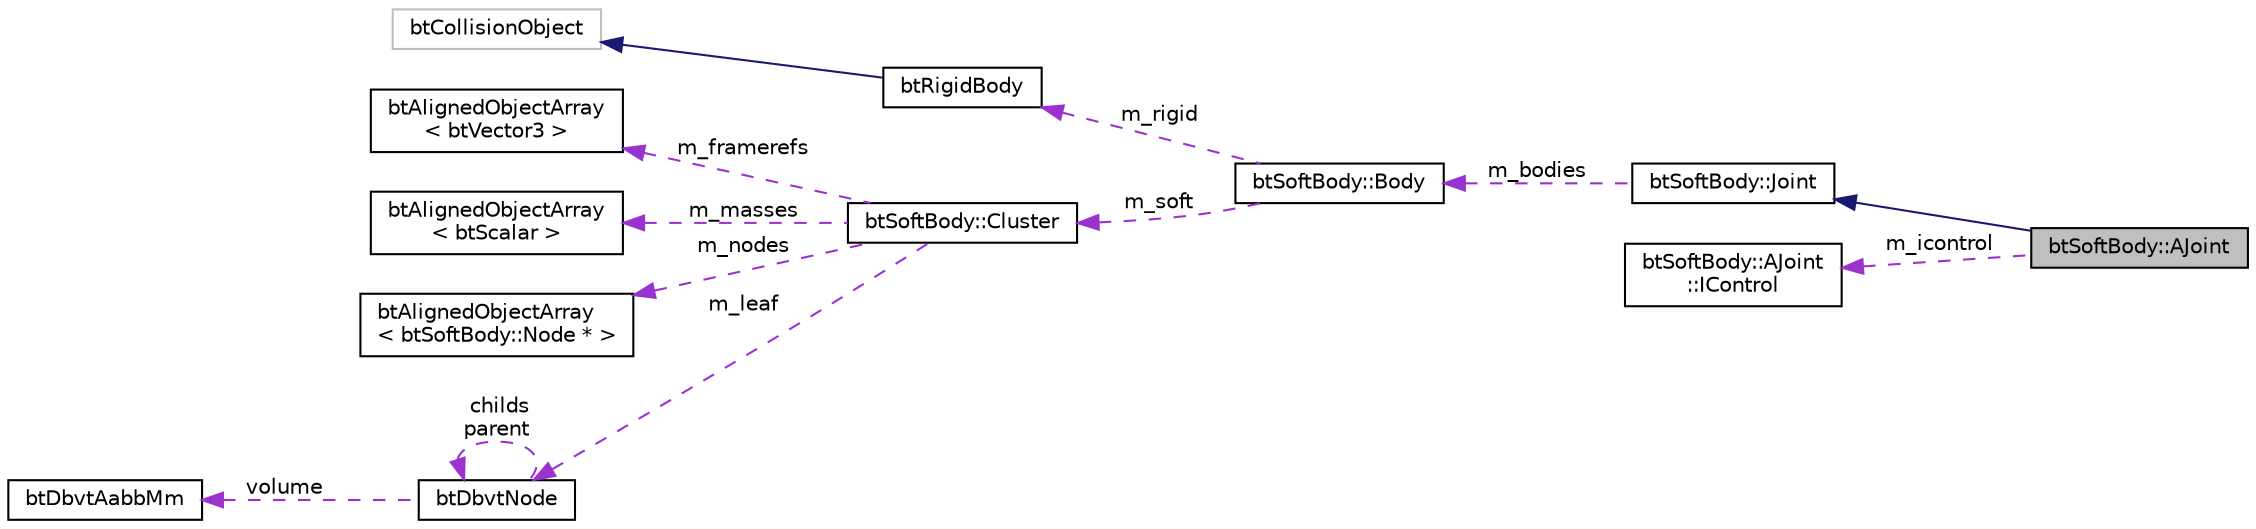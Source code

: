 digraph "btSoftBody::AJoint"
{
  edge [fontname="Helvetica",fontsize="10",labelfontname="Helvetica",labelfontsize="10"];
  node [fontname="Helvetica",fontsize="10",shape=record];
  rankdir="LR";
  Node1 [label="btSoftBody::AJoint",height=0.2,width=0.4,color="black", fillcolor="grey75", style="filled", fontcolor="black"];
  Node2 -> Node1 [dir="back",color="midnightblue",fontsize="10",style="solid"];
  Node2 [label="btSoftBody::Joint",height=0.2,width=0.4,color="black", fillcolor="white", style="filled",URL="$structbt_soft_body_1_1_joint.html"];
  Node3 -> Node2 [dir="back",color="darkorchid3",fontsize="10",style="dashed",label=" m_bodies" ];
  Node3 [label="btSoftBody::Body",height=0.2,width=0.4,color="black", fillcolor="white", style="filled",URL="$structbt_soft_body_1_1_body.html"];
  Node4 -> Node3 [dir="back",color="darkorchid3",fontsize="10",style="dashed",label=" m_rigid" ];
  Node4 [label="btRigidBody",height=0.2,width=0.4,color="black", fillcolor="white", style="filled",URL="$classbt_rigid_body.html"];
  Node5 -> Node4 [dir="back",color="midnightblue",fontsize="10",style="solid"];
  Node5 [label="btCollisionObject",height=0.2,width=0.4,color="grey75", fillcolor="white", style="filled"];
  Node6 -> Node3 [dir="back",color="darkorchid3",fontsize="10",style="dashed",label=" m_soft" ];
  Node6 [label="btSoftBody::Cluster",height=0.2,width=0.4,color="black", fillcolor="white", style="filled",URL="$structbt_soft_body_1_1_cluster.html"];
  Node7 -> Node6 [dir="back",color="darkorchid3",fontsize="10",style="dashed",label=" m_framerefs" ];
  Node7 [label="btAlignedObjectArray\l\< btVector3 \>",height=0.2,width=0.4,color="black", fillcolor="white", style="filled",URL="$classbt_aligned_object_array.html"];
  Node8 -> Node6 [dir="back",color="darkorchid3",fontsize="10",style="dashed",label=" m_masses" ];
  Node8 [label="btAlignedObjectArray\l\< btScalar \>",height=0.2,width=0.4,color="black", fillcolor="white", style="filled",URL="$classbt_aligned_object_array.html"];
  Node9 -> Node6 [dir="back",color="darkorchid3",fontsize="10",style="dashed",label=" m_nodes" ];
  Node9 [label="btAlignedObjectArray\l\< btSoftBody::Node * \>",height=0.2,width=0.4,color="black", fillcolor="white", style="filled",URL="$classbt_aligned_object_array.html"];
  Node10 -> Node6 [dir="back",color="darkorchid3",fontsize="10",style="dashed",label=" m_leaf" ];
  Node10 [label="btDbvtNode",height=0.2,width=0.4,color="black", fillcolor="white", style="filled",URL="$structbt_dbvt_node.html"];
  Node11 -> Node10 [dir="back",color="darkorchid3",fontsize="10",style="dashed",label=" volume" ];
  Node11 [label="btDbvtAabbMm",height=0.2,width=0.4,color="black", fillcolor="white", style="filled",URL="$structbt_dbvt_aabb_mm.html"];
  Node10 -> Node10 [dir="back",color="darkorchid3",fontsize="10",style="dashed",label=" childs\nparent" ];
  Node12 -> Node1 [dir="back",color="darkorchid3",fontsize="10",style="dashed",label=" m_icontrol" ];
  Node12 [label="btSoftBody::AJoint\l::IControl",height=0.2,width=0.4,color="black", fillcolor="white", style="filled",URL="$structbt_soft_body_1_1_a_joint_1_1_i_control.html"];
}
